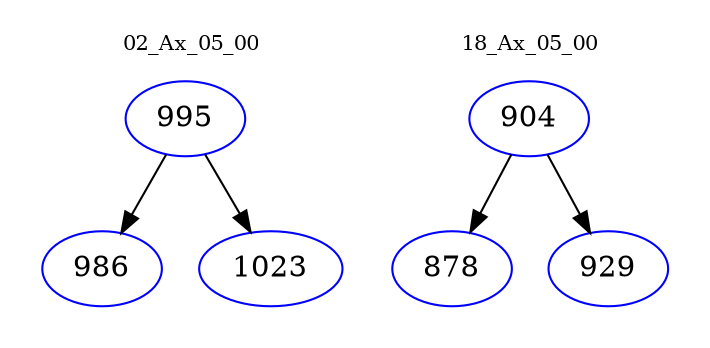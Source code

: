 digraph{
subgraph cluster_0 {
color = white
label = "02_Ax_05_00";
fontsize=10;
T0_995 [label="995", color="blue"]
T0_995 -> T0_986 [color="black"]
T0_986 [label="986", color="blue"]
T0_995 -> T0_1023 [color="black"]
T0_1023 [label="1023", color="blue"]
}
subgraph cluster_1 {
color = white
label = "18_Ax_05_00";
fontsize=10;
T1_904 [label="904", color="blue"]
T1_904 -> T1_878 [color="black"]
T1_878 [label="878", color="blue"]
T1_904 -> T1_929 [color="black"]
T1_929 [label="929", color="blue"]
}
}
